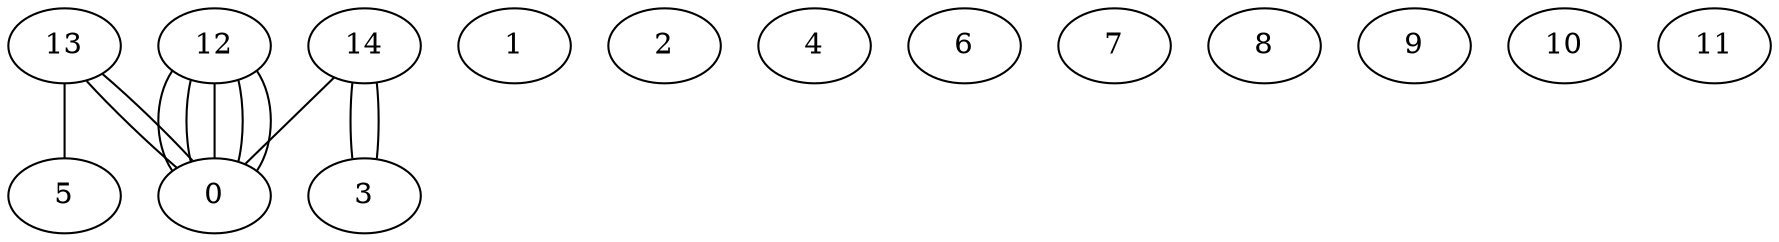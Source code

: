 graph G {
0;
1;
2;
3;
4;
5;
6;
7;
8;
9;
10;
11;
12;
13;
14;
14--0 ;
14--3 ;
14--3 ;
13--0 ;
13--5 ;
13--0 ;
12--0 ;
12--0 ;
12--0 ;
12--0 ;
12--0 ;
}
